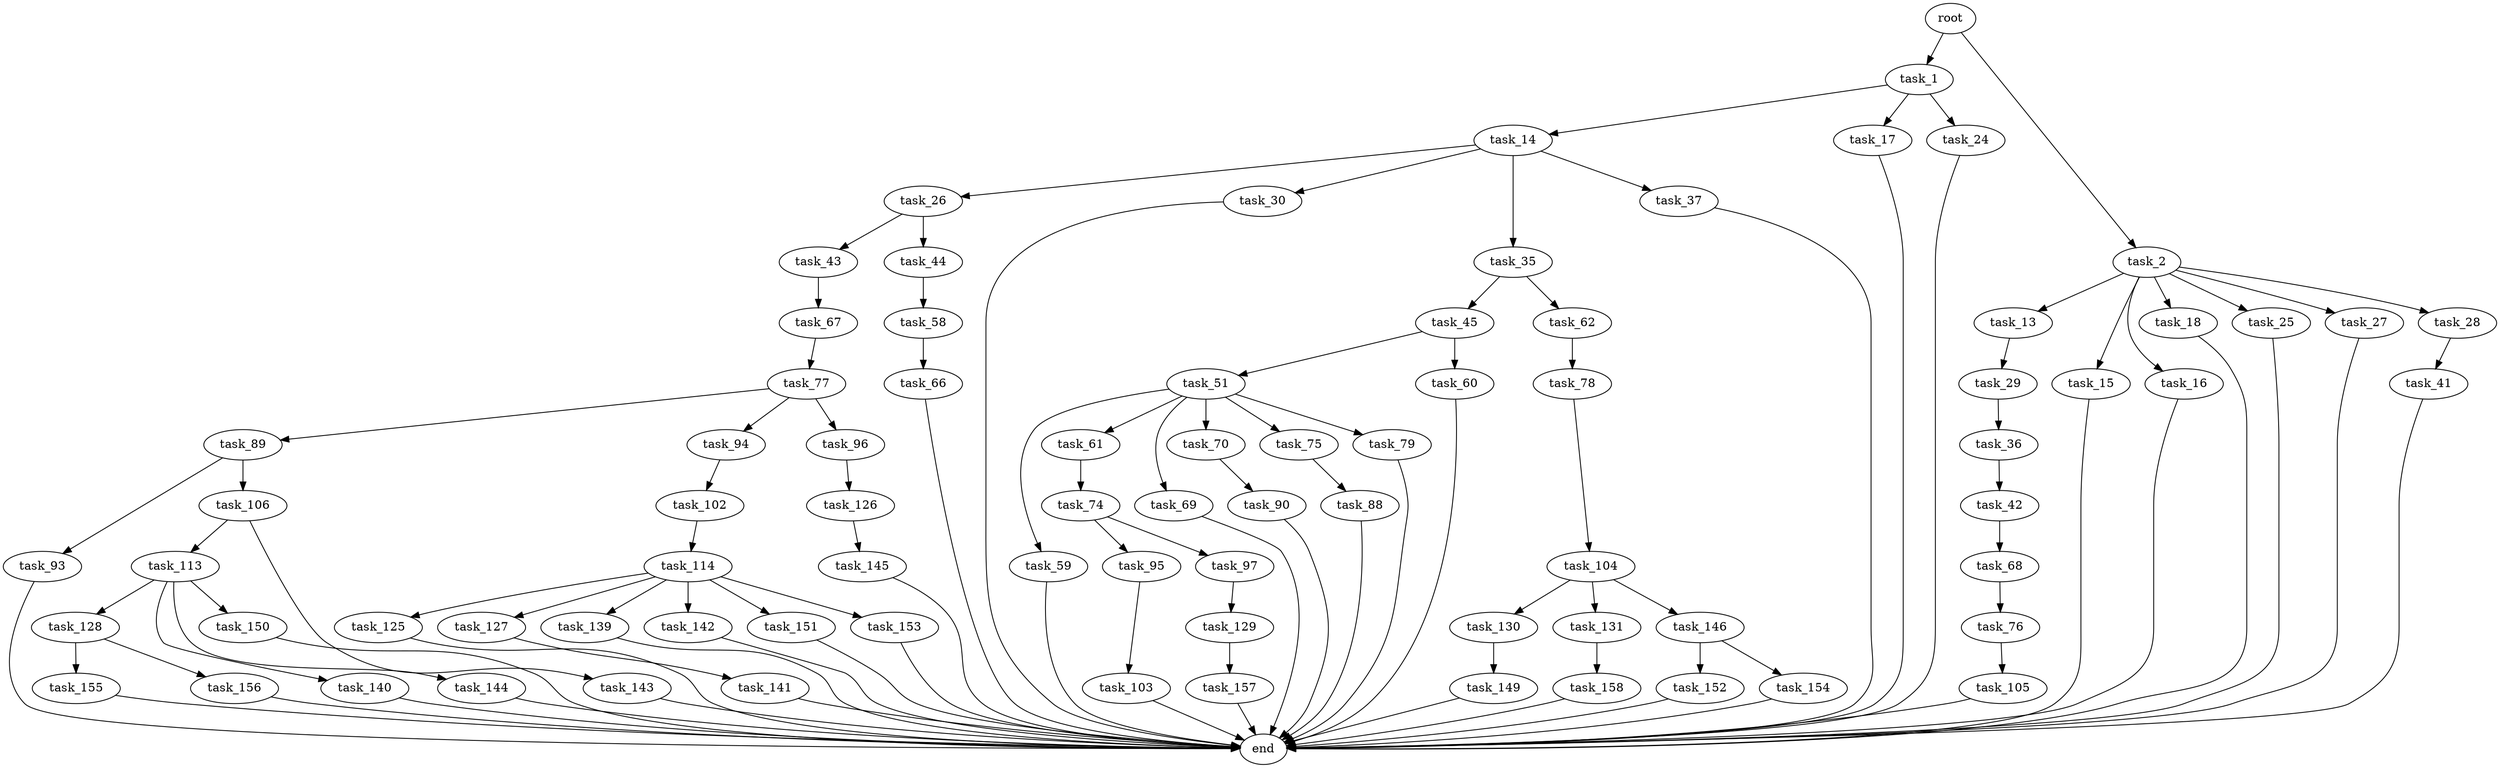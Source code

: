 digraph G {
  root [size="0.000000"];
  task_1 [size="6444212156.000000"];
  task_2 [size="231928233984.000000"];
  task_14 [size="245321611557.000000"];
  task_17 [size="418811029156.000000"];
  task_24 [size="1349617907007.000000"];
  task_13 [size="152246433659.000000"];
  task_15 [size="518966858.000000"];
  task_16 [size="5056071350.000000"];
  task_18 [size="88004743319.000000"];
  task_25 [size="134217728000.000000"];
  task_27 [size="782757789696.000000"];
  task_28 [size="386013580783.000000"];
  task_29 [size="134217728000.000000"];
  task_26 [size="1073741824000.000000"];
  task_30 [size="618958738387.000000"];
  task_35 [size="15917203841.000000"];
  task_37 [size="332438526888.000000"];
  end [size="0.000000"];
  task_43 [size="28991029248.000000"];
  task_44 [size="749656109124.000000"];
  task_41 [size="134217728000.000000"];
  task_36 [size="5841325800.000000"];
  task_45 [size="6090554730.000000"];
  task_62 [size="1073741824000.000000"];
  task_42 [size="42155323994.000000"];
  task_68 [size="4433554974.000000"];
  task_67 [size="68719476736.000000"];
  task_58 [size="14159008736.000000"];
  task_51 [size="134217728000.000000"];
  task_60 [size="7608823421.000000"];
  task_59 [size="522101407729.000000"];
  task_61 [size="2325899058.000000"];
  task_69 [size="129212579184.000000"];
  task_70 [size="1776303081.000000"];
  task_75 [size="231928233984.000000"];
  task_79 [size="337711004192.000000"];
  task_66 [size="938684440253.000000"];
  task_74 [size="1073741824000.000000"];
  task_78 [size="1510774726.000000"];
  task_77 [size="134217728000.000000"];
  task_76 [size="68719476736.000000"];
  task_90 [size="134217728000.000000"];
  task_95 [size="452694479068.000000"];
  task_97 [size="9712366227.000000"];
  task_88 [size="8892170373.000000"];
  task_105 [size="134217728000.000000"];
  task_89 [size="1549726115.000000"];
  task_94 [size="82894188750.000000"];
  task_96 [size="245228465163.000000"];
  task_104 [size="1846674790.000000"];
  task_93 [size="2070263895.000000"];
  task_106 [size="782757789696.000000"];
  task_102 [size="147814055360.000000"];
  task_103 [size="1073741824000.000000"];
  task_126 [size="3713425666.000000"];
  task_129 [size="8589934592.000000"];
  task_114 [size="4706008473.000000"];
  task_130 [size="231928233984.000000"];
  task_131 [size="368293445632.000000"];
  task_146 [size="12750274104.000000"];
  task_113 [size="1425030993879.000000"];
  task_143 [size="1073741824000.000000"];
  task_128 [size="1073741824000.000000"];
  task_140 [size="134217728000.000000"];
  task_144 [size="13770202023.000000"];
  task_150 [size="1700433377.000000"];
  task_125 [size="49626404391.000000"];
  task_127 [size="28991029248.000000"];
  task_139 [size="376050623749.000000"];
  task_142 [size="402864367894.000000"];
  task_151 [size="4675982746.000000"];
  task_153 [size="782757789696.000000"];
  task_145 [size="134217728000.000000"];
  task_141 [size="28991029248.000000"];
  task_155 [size="8438972655.000000"];
  task_156 [size="4516398566.000000"];
  task_157 [size="99040287672.000000"];
  task_149 [size="782757789696.000000"];
  task_158 [size="2525896235.000000"];
  task_152 [size="1772233724.000000"];
  task_154 [size="267220599022.000000"];

  root -> task_1 [size="1.000000"];
  root -> task_2 [size="1.000000"];
  task_1 -> task_14 [size="536870912.000000"];
  task_1 -> task_17 [size="536870912.000000"];
  task_1 -> task_24 [size="536870912.000000"];
  task_2 -> task_13 [size="301989888.000000"];
  task_2 -> task_15 [size="301989888.000000"];
  task_2 -> task_16 [size="301989888.000000"];
  task_2 -> task_18 [size="301989888.000000"];
  task_2 -> task_25 [size="301989888.000000"];
  task_2 -> task_27 [size="301989888.000000"];
  task_2 -> task_28 [size="301989888.000000"];
  task_14 -> task_26 [size="209715200.000000"];
  task_14 -> task_30 [size="209715200.000000"];
  task_14 -> task_35 [size="209715200.000000"];
  task_14 -> task_37 [size="209715200.000000"];
  task_17 -> end [size="1.000000"];
  task_24 -> end [size="1.000000"];
  task_13 -> task_29 [size="209715200.000000"];
  task_15 -> end [size="1.000000"];
  task_16 -> end [size="1.000000"];
  task_18 -> end [size="1.000000"];
  task_25 -> end [size="1.000000"];
  task_27 -> end [size="1.000000"];
  task_28 -> task_41 [size="301989888.000000"];
  task_29 -> task_36 [size="209715200.000000"];
  task_26 -> task_43 [size="838860800.000000"];
  task_26 -> task_44 [size="838860800.000000"];
  task_30 -> end [size="1.000000"];
  task_35 -> task_45 [size="411041792.000000"];
  task_35 -> task_62 [size="411041792.000000"];
  task_37 -> end [size="1.000000"];
  task_43 -> task_67 [size="75497472.000000"];
  task_44 -> task_58 [size="536870912.000000"];
  task_41 -> end [size="1.000000"];
  task_36 -> task_42 [size="209715200.000000"];
  task_45 -> task_51 [size="301989888.000000"];
  task_45 -> task_60 [size="301989888.000000"];
  task_62 -> task_78 [size="838860800.000000"];
  task_42 -> task_68 [size="75497472.000000"];
  task_68 -> task_76 [size="75497472.000000"];
  task_67 -> task_77 [size="134217728.000000"];
  task_58 -> task_66 [size="301989888.000000"];
  task_51 -> task_59 [size="209715200.000000"];
  task_51 -> task_61 [size="209715200.000000"];
  task_51 -> task_69 [size="209715200.000000"];
  task_51 -> task_70 [size="209715200.000000"];
  task_51 -> task_75 [size="209715200.000000"];
  task_51 -> task_79 [size="209715200.000000"];
  task_60 -> end [size="1.000000"];
  task_59 -> end [size="1.000000"];
  task_61 -> task_74 [size="75497472.000000"];
  task_69 -> end [size="1.000000"];
  task_70 -> task_90 [size="33554432.000000"];
  task_75 -> task_88 [size="301989888.000000"];
  task_79 -> end [size="1.000000"];
  task_66 -> end [size="1.000000"];
  task_74 -> task_95 [size="838860800.000000"];
  task_74 -> task_97 [size="838860800.000000"];
  task_78 -> task_104 [size="33554432.000000"];
  task_77 -> task_89 [size="209715200.000000"];
  task_77 -> task_94 [size="209715200.000000"];
  task_77 -> task_96 [size="209715200.000000"];
  task_76 -> task_105 [size="134217728.000000"];
  task_90 -> end [size="1.000000"];
  task_95 -> task_103 [size="536870912.000000"];
  task_97 -> task_129 [size="301989888.000000"];
  task_88 -> end [size="1.000000"];
  task_105 -> end [size="1.000000"];
  task_89 -> task_93 [size="75497472.000000"];
  task_89 -> task_106 [size="75497472.000000"];
  task_94 -> task_102 [size="75497472.000000"];
  task_96 -> task_126 [size="301989888.000000"];
  task_104 -> task_130 [size="33554432.000000"];
  task_104 -> task_131 [size="33554432.000000"];
  task_104 -> task_146 [size="33554432.000000"];
  task_93 -> end [size="1.000000"];
  task_106 -> task_113 [size="679477248.000000"];
  task_106 -> task_143 [size="679477248.000000"];
  task_102 -> task_114 [size="679477248.000000"];
  task_103 -> end [size="1.000000"];
  task_126 -> task_145 [size="75497472.000000"];
  task_129 -> task_157 [size="33554432.000000"];
  task_114 -> task_125 [size="75497472.000000"];
  task_114 -> task_127 [size="75497472.000000"];
  task_114 -> task_139 [size="75497472.000000"];
  task_114 -> task_142 [size="75497472.000000"];
  task_114 -> task_151 [size="75497472.000000"];
  task_114 -> task_153 [size="75497472.000000"];
  task_130 -> task_149 [size="301989888.000000"];
  task_131 -> task_158 [size="411041792.000000"];
  task_146 -> task_152 [size="209715200.000000"];
  task_146 -> task_154 [size="209715200.000000"];
  task_113 -> task_128 [size="838860800.000000"];
  task_113 -> task_140 [size="838860800.000000"];
  task_113 -> task_144 [size="838860800.000000"];
  task_113 -> task_150 [size="838860800.000000"];
  task_143 -> end [size="1.000000"];
  task_128 -> task_155 [size="838860800.000000"];
  task_128 -> task_156 [size="838860800.000000"];
  task_140 -> end [size="1.000000"];
  task_144 -> end [size="1.000000"];
  task_150 -> end [size="1.000000"];
  task_125 -> end [size="1.000000"];
  task_127 -> task_141 [size="75497472.000000"];
  task_139 -> end [size="1.000000"];
  task_142 -> end [size="1.000000"];
  task_151 -> end [size="1.000000"];
  task_153 -> end [size="1.000000"];
  task_145 -> end [size="1.000000"];
  task_141 -> end [size="1.000000"];
  task_155 -> end [size="1.000000"];
  task_156 -> end [size="1.000000"];
  task_157 -> end [size="1.000000"];
  task_149 -> end [size="1.000000"];
  task_158 -> end [size="1.000000"];
  task_152 -> end [size="1.000000"];
  task_154 -> end [size="1.000000"];
}
